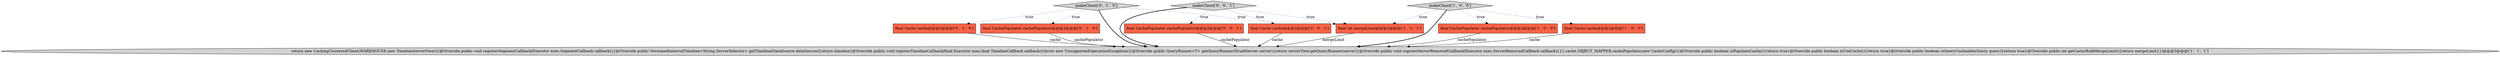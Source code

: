 digraph {
5 [style = filled, label = "final CachePopulator cachePopulator@@@2@@@['0', '1', '0']", fillcolor = tomato, shape = box image = "AAA0AAABBB2BBB"];
2 [style = filled, label = "final int mergeLimit@@@2@@@['1', '1', '1']", fillcolor = tomato, shape = box image = "AAA0AAABBB1BBB"];
6 [style = filled, label = "final Cache cache@@@2@@@['0', '1', '0']", fillcolor = tomato, shape = box image = "AAA0AAABBB2BBB"];
8 [style = filled, label = "final Cache cache@@@2@@@['0', '0', '1']", fillcolor = tomato, shape = box image = "AAA0AAABBB3BBB"];
4 [style = filled, label = "makeClient['1', '0', '0']", fillcolor = lightgray, shape = diamond image = "AAA0AAABBB1BBB"];
9 [style = filled, label = "makeClient['0', '0', '1']", fillcolor = lightgray, shape = diamond image = "AAA0AAABBB3BBB"];
3 [style = filled, label = "return new CachingClusteredClient(WAREHOUSE,new TimelineServerView(){@Override public void registerSegmentCallback(Executor exec,SegmentCallback callback){}@Override public VersionedIntervalTimeline<String,ServerSelector> getTimeline(DataSource dataSource){return timeline}@Override public void registerTimelineCallback(final Executor exec,final TimelineCallback callback){throw new UnsupportedOperationException()}@Override public QueryRunner<T> getQueryRunner(DruidServer server){return serverView.getQueryRunner(server)}@Override public void registerServerRemovedCallback(Executor exec,ServerRemovedCallback callback){}},cache,OBJECT_MAPPER,cachePopulator,new CacheConfig(){@Override public boolean isPopulateCache(){return true}@Override public boolean isUseCache(){return true}@Override public boolean isQueryCacheable(Query query){return true}@Override public int getCacheBulkMergeLimit(){return mergeLimit}})@@@3@@@['1', '1', '1']", fillcolor = lightgray, shape = ellipse image = "AAA0AAABBB1BBB"];
10 [style = filled, label = "final CachePopulator cachePopulator@@@2@@@['0', '0', '1']", fillcolor = tomato, shape = box image = "AAA0AAABBB3BBB"];
7 [style = filled, label = "makeClient['0', '1', '0']", fillcolor = lightgray, shape = diamond image = "AAA0AAABBB2BBB"];
1 [style = filled, label = "final CachePopulator cachePopulator@@@2@@@['1', '0', '0']", fillcolor = tomato, shape = box image = "AAA0AAABBB1BBB"];
0 [style = filled, label = "final Cache cache@@@2@@@['1', '0', '0']", fillcolor = tomato, shape = box image = "AAA0AAABBB1BBB"];
5->3 [style = solid, label="cachePopulator"];
0->3 [style = solid, label="cache"];
9->3 [style = bold, label=""];
1->3 [style = solid, label="cachePopulator"];
7->2 [style = dotted, label="true"];
7->6 [style = dotted, label="true"];
4->3 [style = bold, label=""];
7->3 [style = bold, label=""];
10->3 [style = solid, label="cachePopulator"];
8->3 [style = solid, label="cache"];
9->10 [style = dotted, label="true"];
4->1 [style = dotted, label="true"];
6->3 [style = solid, label="cache"];
9->2 [style = dotted, label="true"];
4->2 [style = dotted, label="true"];
2->3 [style = solid, label="mergeLimit"];
4->0 [style = dotted, label="true"];
7->5 [style = dotted, label="true"];
9->8 [style = dotted, label="true"];
}
